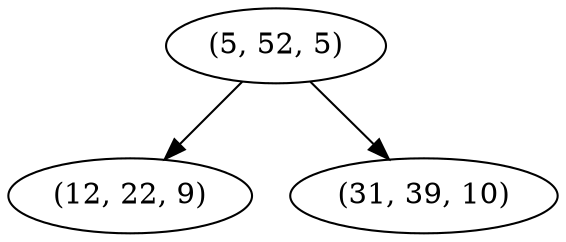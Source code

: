 digraph tree {
    "(5, 52, 5)";
    "(12, 22, 9)";
    "(31, 39, 10)";
    "(5, 52, 5)" -> "(12, 22, 9)";
    "(5, 52, 5)" -> "(31, 39, 10)";
}
